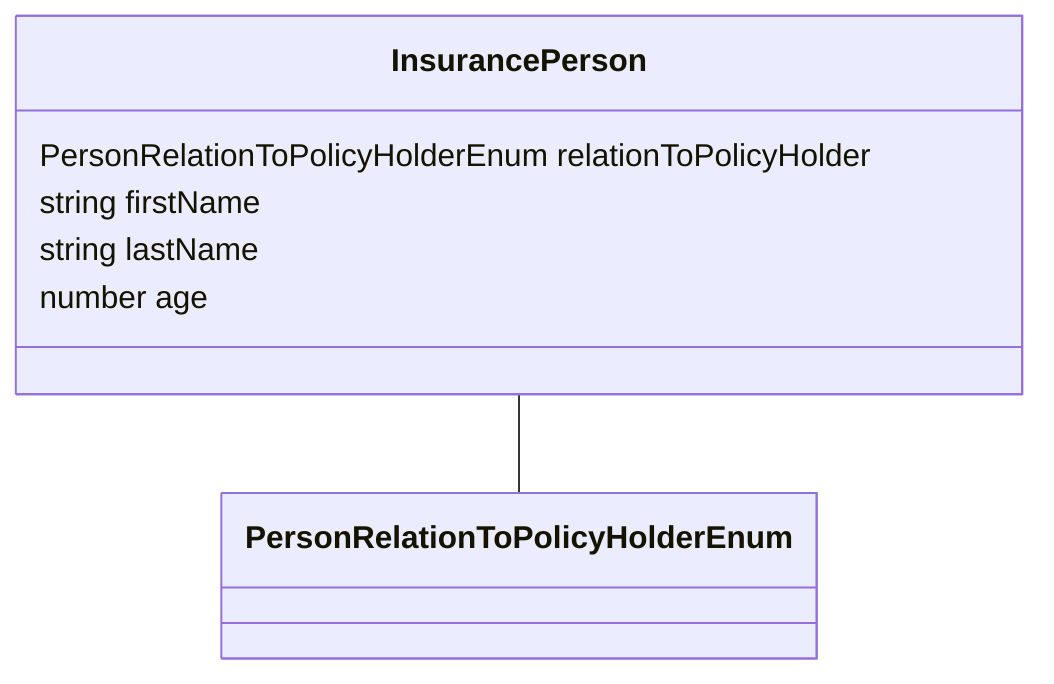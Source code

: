 classDiagram
  InsurancePerson -- PersonRelationToPolicyHolderEnum


class InsurancePerson {

  PersonRelationToPolicyHolderEnum relationToPolicyHolder
  string firstName
  string lastName
  number age

 }